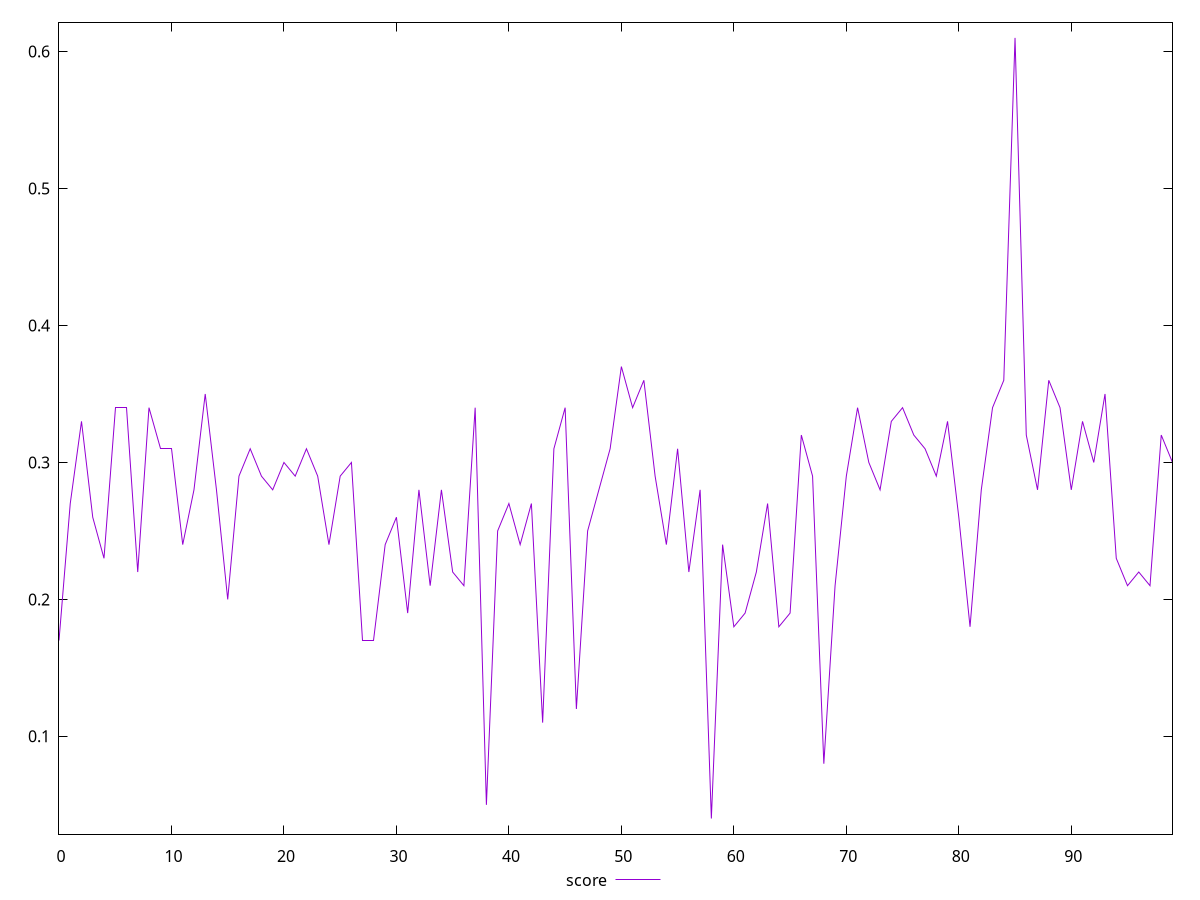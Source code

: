 reset

$score <<EOF
0 0.17
1 0.27
2 0.33
3 0.26
4 0.23
5 0.34
6 0.34
7 0.22
8 0.34
9 0.31
10 0.31
11 0.24
12 0.28
13 0.35
14 0.28
15 0.2
16 0.29
17 0.31
18 0.29
19 0.28
20 0.3
21 0.29
22 0.31
23 0.29
24 0.24
25 0.29
26 0.3
27 0.17
28 0.17
29 0.24
30 0.26
31 0.19
32 0.28
33 0.21
34 0.28
35 0.22
36 0.21
37 0.34
38 0.05
39 0.25
40 0.27
41 0.24
42 0.27
43 0.11
44 0.31
45 0.34
46 0.12
47 0.25
48 0.28
49 0.31
50 0.37
51 0.34
52 0.36
53 0.29
54 0.24
55 0.31
56 0.22
57 0.28
58 0.04
59 0.24
60 0.18
61 0.19
62 0.22
63 0.27
64 0.18
65 0.19
66 0.32
67 0.29
68 0.08
69 0.21
70 0.29
71 0.34
72 0.3
73 0.28
74 0.33
75 0.34
76 0.32
77 0.31
78 0.29
79 0.33
80 0.26
81 0.18
82 0.28
83 0.34
84 0.36
85 0.61
86 0.32
87 0.28
88 0.36
89 0.34
90 0.28
91 0.33
92 0.3
93 0.35
94 0.23
95 0.21
96 0.22
97 0.21
98 0.32
99 0.3
EOF

set key outside below
set xrange [0:99]
set yrange [0.0286:0.6214]
set trange [0.0286:0.6214]
set terminal svg size 640, 500 enhanced background rgb 'white'
set output "report_00013_2021-02-09T12-04-24.940Z/largest-contentful-paint/samples/pages+cached+noadtech+nomedia+nocss/score/values.svg"

plot $score title "score" with line

reset
